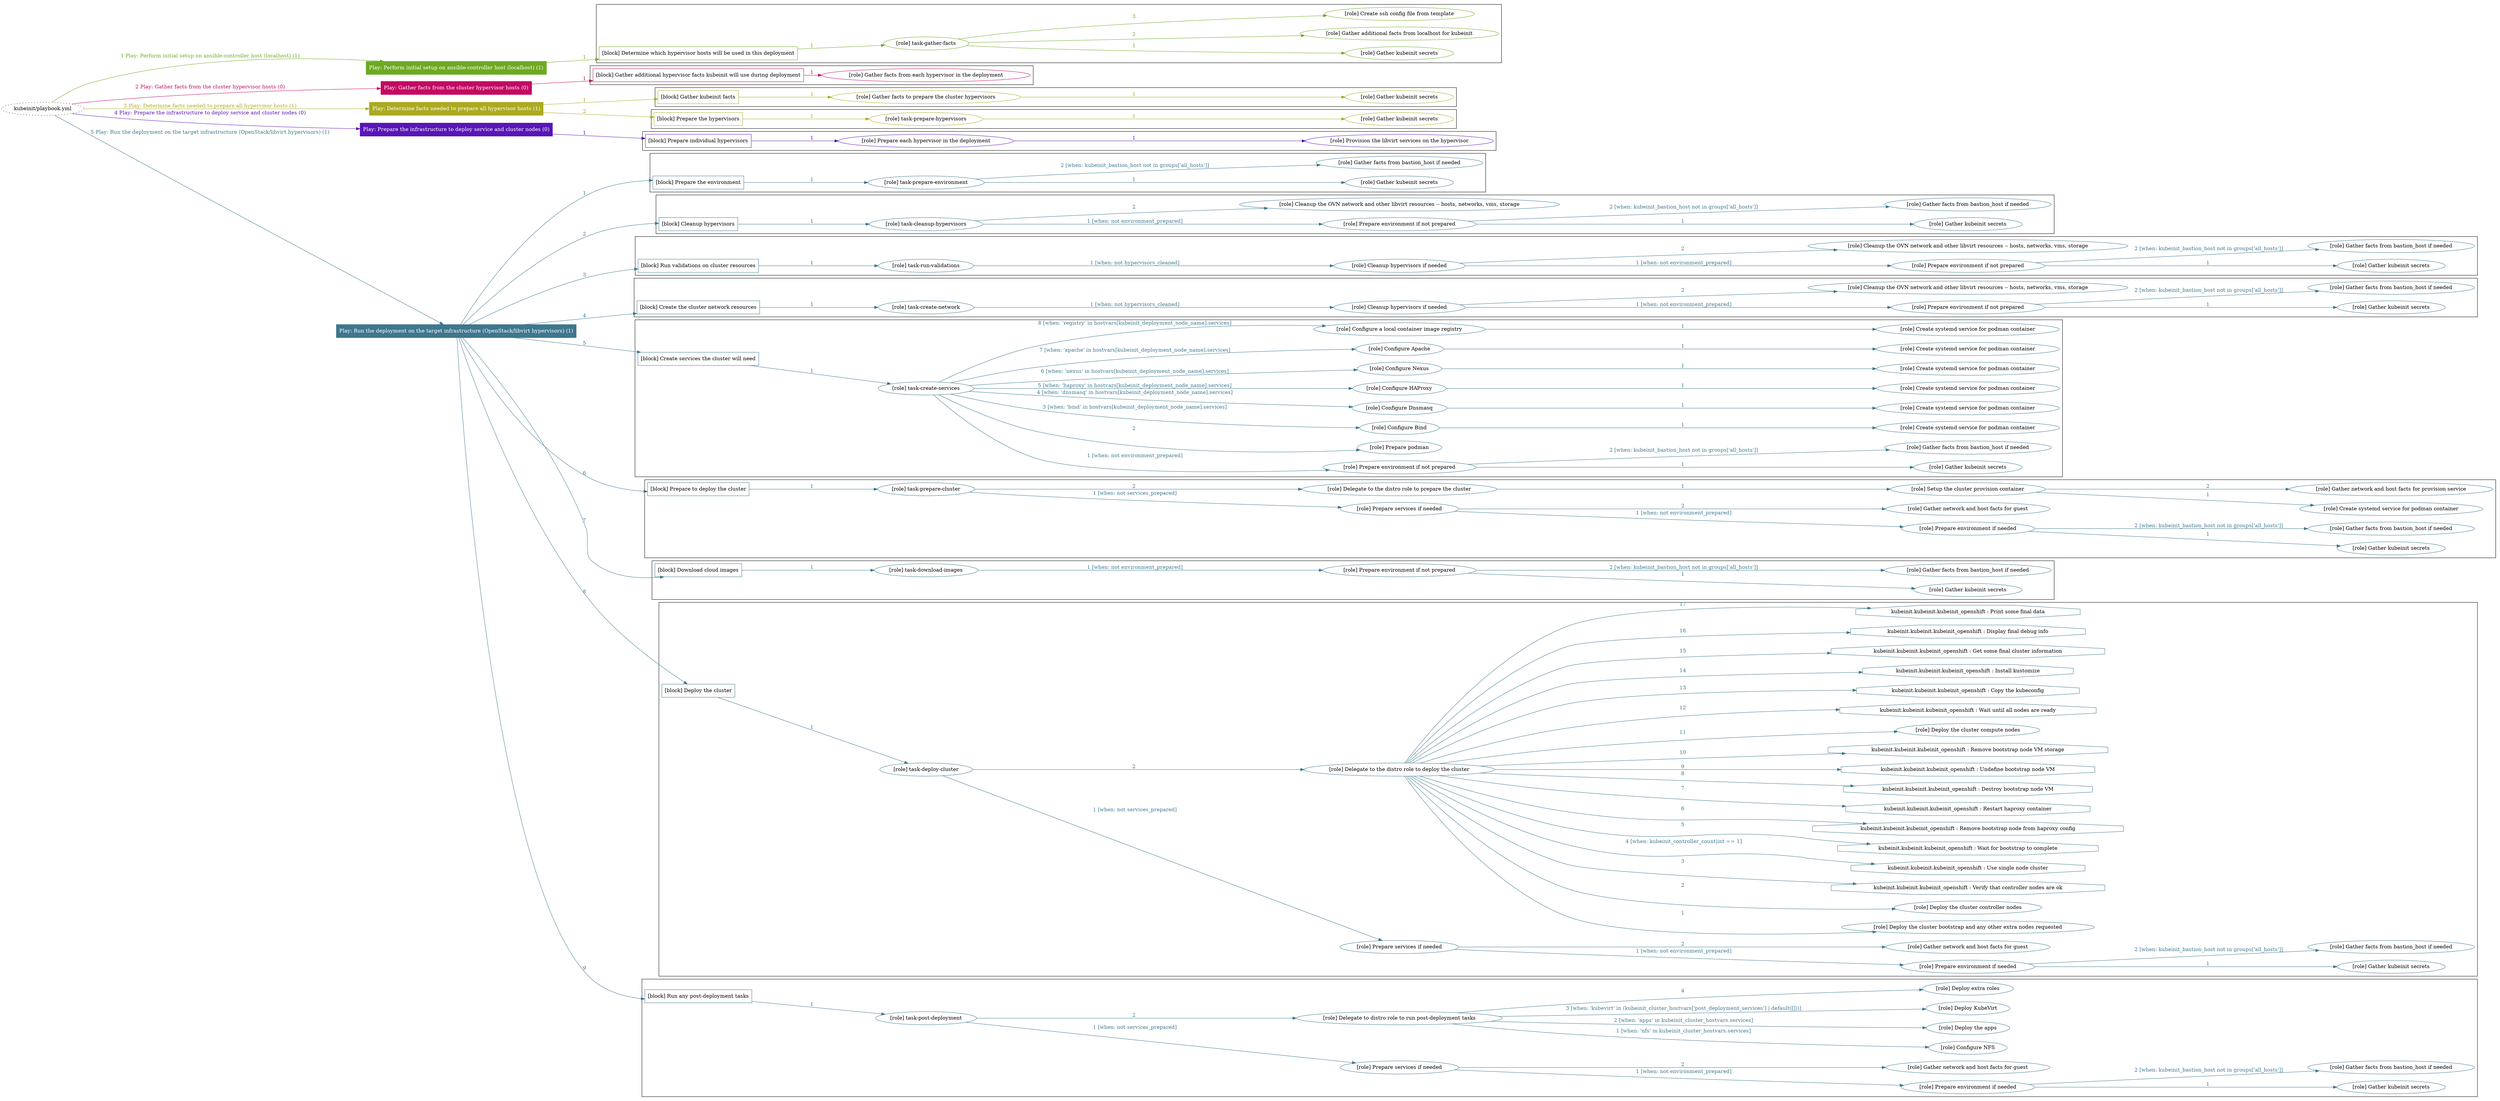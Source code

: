 digraph {
	graph [concentrate=true ordering=in rankdir=LR ratio=fill]
	edge [esep=5 sep=10]
	"kubeinit/playbook.yml" [URL="/home/runner/work/kubeinit/kubeinit/kubeinit/playbook.yml" id=playbook_3417285b style=dotted]
	"kubeinit/playbook.yml" -> play_18ac6e15 [label="1 Play: Perform initial setup on ansible-controller host (localhost) (1)" color="#6caa22" fontcolor="#6caa22" id=edge_play_18ac6e15 labeltooltip="1 Play: Perform initial setup on ansible-controller host (localhost) (1)" tooltip="1 Play: Perform initial setup on ansible-controller host (localhost) (1)"]
	subgraph "Play: Perform initial setup on ansible-controller host (localhost) (1)" {
		play_18ac6e15 [label="Play: Perform initial setup on ansible-controller host (localhost) (1)" URL="/home/runner/work/kubeinit/kubeinit/kubeinit/playbook.yml" color="#6caa22" fontcolor="#ffffff" id=play_18ac6e15 shape=box style=filled tooltip=localhost]
		play_18ac6e15 -> block_4fdaa748 [label=1 color="#6caa22" fontcolor="#6caa22" id=edge_block_4fdaa748 labeltooltip=1 tooltip=1]
		subgraph cluster_block_4fdaa748 {
			block_4fdaa748 [label="[block] Determine which hypervisor hosts will be used in this deployment" URL="/home/runner/work/kubeinit/kubeinit/kubeinit/playbook.yml" color="#6caa22" id=block_4fdaa748 labeltooltip="Determine which hypervisor hosts will be used in this deployment" shape=box tooltip="Determine which hypervisor hosts will be used in this deployment"]
			block_4fdaa748 -> role_37a12fe8 [label="1 " color="#6caa22" fontcolor="#6caa22" id=edge_role_37a12fe8 labeltooltip="1 " tooltip="1 "]
			subgraph "task-gather-facts" {
				role_37a12fe8 [label="[role] task-gather-facts" URL="/home/runner/work/kubeinit/kubeinit/kubeinit/playbook.yml" color="#6caa22" id=role_37a12fe8 tooltip="task-gather-facts"]
				role_37a12fe8 -> role_892da552 [label="1 " color="#6caa22" fontcolor="#6caa22" id=edge_role_892da552 labeltooltip="1 " tooltip="1 "]
				subgraph "Gather kubeinit secrets" {
					role_892da552 [label="[role] Gather kubeinit secrets" URL="/home/runner/.ansible/collections/ansible_collections/kubeinit/kubeinit/roles/kubeinit_prepare/tasks/build_hypervisors_group.yml" color="#6caa22" id=role_892da552 tooltip="Gather kubeinit secrets"]
				}
				role_37a12fe8 -> role_ee310cba [label="2 " color="#6caa22" fontcolor="#6caa22" id=edge_role_ee310cba labeltooltip="2 " tooltip="2 "]
				subgraph "Gather additional facts from localhost for kubeinit" {
					role_ee310cba [label="[role] Gather additional facts from localhost for kubeinit" URL="/home/runner/.ansible/collections/ansible_collections/kubeinit/kubeinit/roles/kubeinit_prepare/tasks/build_hypervisors_group.yml" color="#6caa22" id=role_ee310cba tooltip="Gather additional facts from localhost for kubeinit"]
				}
				role_37a12fe8 -> role_2b8af00e [label="3 " color="#6caa22" fontcolor="#6caa22" id=edge_role_2b8af00e labeltooltip="3 " tooltip="3 "]
				subgraph "Create ssh config file from template" {
					role_2b8af00e [label="[role] Create ssh config file from template" URL="/home/runner/.ansible/collections/ansible_collections/kubeinit/kubeinit/roles/kubeinit_prepare/tasks/build_hypervisors_group.yml" color="#6caa22" id=role_2b8af00e tooltip="Create ssh config file from template"]
				}
			}
		}
	}
	"kubeinit/playbook.yml" -> play_bc68cc91 [label="2 Play: Gather facts from the cluster hypervisor hosts (0)" color="#c30963" fontcolor="#c30963" id=edge_play_bc68cc91 labeltooltip="2 Play: Gather facts from the cluster hypervisor hosts (0)" tooltip="2 Play: Gather facts from the cluster hypervisor hosts (0)"]
	subgraph "Play: Gather facts from the cluster hypervisor hosts (0)" {
		play_bc68cc91 [label="Play: Gather facts from the cluster hypervisor hosts (0)" URL="/home/runner/work/kubeinit/kubeinit/kubeinit/playbook.yml" color="#c30963" fontcolor="#ffffff" id=play_bc68cc91 shape=box style=filled tooltip="Play: Gather facts from the cluster hypervisor hosts (0)"]
		play_bc68cc91 -> block_79b001d4 [label=1 color="#c30963" fontcolor="#c30963" id=edge_block_79b001d4 labeltooltip=1 tooltip=1]
		subgraph cluster_block_79b001d4 {
			block_79b001d4 [label="[block] Gather additional hypervisor facts kubeinit will use during deployment" URL="/home/runner/work/kubeinit/kubeinit/kubeinit/playbook.yml" color="#c30963" id=block_79b001d4 labeltooltip="Gather additional hypervisor facts kubeinit will use during deployment" shape=box tooltip="Gather additional hypervisor facts kubeinit will use during deployment"]
			block_79b001d4 -> role_ce9a3402 [label="1 " color="#c30963" fontcolor="#c30963" id=edge_role_ce9a3402 labeltooltip="1 " tooltip="1 "]
			subgraph "Gather facts from each hypervisor in the deployment" {
				role_ce9a3402 [label="[role] Gather facts from each hypervisor in the deployment" URL="/home/runner/work/kubeinit/kubeinit/kubeinit/playbook.yml" color="#c30963" id=role_ce9a3402 tooltip="Gather facts from each hypervisor in the deployment"]
			}
		}
	}
	"kubeinit/playbook.yml" -> play_b2214404 [label="3 Play: Determine facts needed to prepare all hypervisor hosts (1)" color="#abaa21" fontcolor="#abaa21" id=edge_play_b2214404 labeltooltip="3 Play: Determine facts needed to prepare all hypervisor hosts (1)" tooltip="3 Play: Determine facts needed to prepare all hypervisor hosts (1)"]
	subgraph "Play: Determine facts needed to prepare all hypervisor hosts (1)" {
		play_b2214404 [label="Play: Determine facts needed to prepare all hypervisor hosts (1)" URL="/home/runner/work/kubeinit/kubeinit/kubeinit/playbook.yml" color="#abaa21" fontcolor="#ffffff" id=play_b2214404 shape=box style=filled tooltip=localhost]
		play_b2214404 -> block_564b739f [label=1 color="#abaa21" fontcolor="#abaa21" id=edge_block_564b739f labeltooltip=1 tooltip=1]
		subgraph cluster_block_564b739f {
			block_564b739f [label="[block] Gather kubeinit facts" URL="/home/runner/work/kubeinit/kubeinit/kubeinit/playbook.yml" color="#abaa21" id=block_564b739f labeltooltip="Gather kubeinit facts" shape=box tooltip="Gather kubeinit facts"]
			block_564b739f -> role_c429d921 [label="1 " color="#abaa21" fontcolor="#abaa21" id=edge_role_c429d921 labeltooltip="1 " tooltip="1 "]
			subgraph "Gather facts to prepare the cluster hypervisors" {
				role_c429d921 [label="[role] Gather facts to prepare the cluster hypervisors" URL="/home/runner/work/kubeinit/kubeinit/kubeinit/playbook.yml" color="#abaa21" id=role_c429d921 tooltip="Gather facts to prepare the cluster hypervisors"]
				role_c429d921 -> role_1acd693c [label="1 " color="#abaa21" fontcolor="#abaa21" id=edge_role_1acd693c labeltooltip="1 " tooltip="1 "]
				subgraph "Gather kubeinit secrets" {
					role_1acd693c [label="[role] Gather kubeinit secrets" URL="/home/runner/.ansible/collections/ansible_collections/kubeinit/kubeinit/roles/kubeinit_prepare/tasks/gather_kubeinit_facts.yml" color="#abaa21" id=role_1acd693c tooltip="Gather kubeinit secrets"]
				}
			}
		}
		play_b2214404 -> block_e708896c [label=2 color="#abaa21" fontcolor="#abaa21" id=edge_block_e708896c labeltooltip=2 tooltip=2]
		subgraph cluster_block_e708896c {
			block_e708896c [label="[block] Prepare the hypervisors" URL="/home/runner/work/kubeinit/kubeinit/kubeinit/playbook.yml" color="#abaa21" id=block_e708896c labeltooltip="Prepare the hypervisors" shape=box tooltip="Prepare the hypervisors"]
			block_e708896c -> role_bfe900e2 [label="1 " color="#abaa21" fontcolor="#abaa21" id=edge_role_bfe900e2 labeltooltip="1 " tooltip="1 "]
			subgraph "task-prepare-hypervisors" {
				role_bfe900e2 [label="[role] task-prepare-hypervisors" URL="/home/runner/work/kubeinit/kubeinit/kubeinit/playbook.yml" color="#abaa21" id=role_bfe900e2 tooltip="task-prepare-hypervisors"]
				role_bfe900e2 -> role_1c0410de [label="1 " color="#abaa21" fontcolor="#abaa21" id=edge_role_1c0410de labeltooltip="1 " tooltip="1 "]
				subgraph "Gather kubeinit secrets" {
					role_1c0410de [label="[role] Gather kubeinit secrets" URL="/home/runner/.ansible/collections/ansible_collections/kubeinit/kubeinit/roles/kubeinit_prepare/tasks/gather_kubeinit_facts.yml" color="#abaa21" id=role_1c0410de tooltip="Gather kubeinit secrets"]
				}
			}
		}
	}
	"kubeinit/playbook.yml" -> play_f6bd7eea [label="4 Play: Prepare the infrastructure to deploy service and cluster nodes (0)" color="#5915b7" fontcolor="#5915b7" id=edge_play_f6bd7eea labeltooltip="4 Play: Prepare the infrastructure to deploy service and cluster nodes (0)" tooltip="4 Play: Prepare the infrastructure to deploy service and cluster nodes (0)"]
	subgraph "Play: Prepare the infrastructure to deploy service and cluster nodes (0)" {
		play_f6bd7eea [label="Play: Prepare the infrastructure to deploy service and cluster nodes (0)" URL="/home/runner/work/kubeinit/kubeinit/kubeinit/playbook.yml" color="#5915b7" fontcolor="#ffffff" id=play_f6bd7eea shape=box style=filled tooltip="Play: Prepare the infrastructure to deploy service and cluster nodes (0)"]
		play_f6bd7eea -> block_d588b9ca [label=1 color="#5915b7" fontcolor="#5915b7" id=edge_block_d588b9ca labeltooltip=1 tooltip=1]
		subgraph cluster_block_d588b9ca {
			block_d588b9ca [label="[block] Prepare individual hypervisors" URL="/home/runner/work/kubeinit/kubeinit/kubeinit/playbook.yml" color="#5915b7" id=block_d588b9ca labeltooltip="Prepare individual hypervisors" shape=box tooltip="Prepare individual hypervisors"]
			block_d588b9ca -> role_98725b35 [label="1 " color="#5915b7" fontcolor="#5915b7" id=edge_role_98725b35 labeltooltip="1 " tooltip="1 "]
			subgraph "Prepare each hypervisor in the deployment" {
				role_98725b35 [label="[role] Prepare each hypervisor in the deployment" URL="/home/runner/work/kubeinit/kubeinit/kubeinit/playbook.yml" color="#5915b7" id=role_98725b35 tooltip="Prepare each hypervisor in the deployment"]
				role_98725b35 -> role_20e1402f [label="1 " color="#5915b7" fontcolor="#5915b7" id=edge_role_20e1402f labeltooltip="1 " tooltip="1 "]
				subgraph "Provision the libvirt services on the hypervisor" {
					role_20e1402f [label="[role] Provision the libvirt services on the hypervisor" URL="/home/runner/.ansible/collections/ansible_collections/kubeinit/kubeinit/roles/kubeinit_prepare/tasks/prepare_hypervisor.yml" color="#5915b7" id=role_20e1402f tooltip="Provision the libvirt services on the hypervisor"]
				}
			}
		}
	}
	"kubeinit/playbook.yml" -> play_f1613063 [label="5 Play: Run the deployment on the target infrastructure (OpenStack/libvirt hypervisors) (1)" color="#3e778e" fontcolor="#3e778e" id=edge_play_f1613063 labeltooltip="5 Play: Run the deployment on the target infrastructure (OpenStack/libvirt hypervisors) (1)" tooltip="5 Play: Run the deployment on the target infrastructure (OpenStack/libvirt hypervisors) (1)"]
	subgraph "Play: Run the deployment on the target infrastructure (OpenStack/libvirt hypervisors) (1)" {
		play_f1613063 [label="Play: Run the deployment on the target infrastructure (OpenStack/libvirt hypervisors) (1)" URL="/home/runner/work/kubeinit/kubeinit/kubeinit/playbook.yml" color="#3e778e" fontcolor="#ffffff" id=play_f1613063 shape=box style=filled tooltip=localhost]
		play_f1613063 -> block_a8449a78 [label=1 color="#3e778e" fontcolor="#3e778e" id=edge_block_a8449a78 labeltooltip=1 tooltip=1]
		subgraph cluster_block_a8449a78 {
			block_a8449a78 [label="[block] Prepare the environment" URL="/home/runner/work/kubeinit/kubeinit/kubeinit/playbook.yml" color="#3e778e" id=block_a8449a78 labeltooltip="Prepare the environment" shape=box tooltip="Prepare the environment"]
			block_a8449a78 -> role_7c146fac [label="1 " color="#3e778e" fontcolor="#3e778e" id=edge_role_7c146fac labeltooltip="1 " tooltip="1 "]
			subgraph "task-prepare-environment" {
				role_7c146fac [label="[role] task-prepare-environment" URL="/home/runner/work/kubeinit/kubeinit/kubeinit/playbook.yml" color="#3e778e" id=role_7c146fac tooltip="task-prepare-environment"]
				role_7c146fac -> role_c4b0ff90 [label="1 " color="#3e778e" fontcolor="#3e778e" id=edge_role_c4b0ff90 labeltooltip="1 " tooltip="1 "]
				subgraph "Gather kubeinit secrets" {
					role_c4b0ff90 [label="[role] Gather kubeinit secrets" URL="/home/runner/.ansible/collections/ansible_collections/kubeinit/kubeinit/roles/kubeinit_prepare/tasks/gather_kubeinit_facts.yml" color="#3e778e" id=role_c4b0ff90 tooltip="Gather kubeinit secrets"]
				}
				role_7c146fac -> role_4e937f74 [label="2 [when: kubeinit_bastion_host not in groups['all_hosts']]" color="#3e778e" fontcolor="#3e778e" id=edge_role_4e937f74 labeltooltip="2 [when: kubeinit_bastion_host not in groups['all_hosts']]" tooltip="2 [when: kubeinit_bastion_host not in groups['all_hosts']]"]
				subgraph "Gather facts from bastion_host if needed" {
					role_4e937f74 [label="[role] Gather facts from bastion_host if needed" URL="/home/runner/.ansible/collections/ansible_collections/kubeinit/kubeinit/roles/kubeinit_prepare/tasks/main.yml" color="#3e778e" id=role_4e937f74 tooltip="Gather facts from bastion_host if needed"]
				}
			}
		}
		play_f1613063 -> block_19b20114 [label=2 color="#3e778e" fontcolor="#3e778e" id=edge_block_19b20114 labeltooltip=2 tooltip=2]
		subgraph cluster_block_19b20114 {
			block_19b20114 [label="[block] Cleanup hypervisors" URL="/home/runner/work/kubeinit/kubeinit/kubeinit/playbook.yml" color="#3e778e" id=block_19b20114 labeltooltip="Cleanup hypervisors" shape=box tooltip="Cleanup hypervisors"]
			block_19b20114 -> role_ce0620b7 [label="1 " color="#3e778e" fontcolor="#3e778e" id=edge_role_ce0620b7 labeltooltip="1 " tooltip="1 "]
			subgraph "task-cleanup-hypervisors" {
				role_ce0620b7 [label="[role] task-cleanup-hypervisors" URL="/home/runner/work/kubeinit/kubeinit/kubeinit/playbook.yml" color="#3e778e" id=role_ce0620b7 tooltip="task-cleanup-hypervisors"]
				role_ce0620b7 -> role_a5416125 [label="1 [when: not environment_prepared]" color="#3e778e" fontcolor="#3e778e" id=edge_role_a5416125 labeltooltip="1 [when: not environment_prepared]" tooltip="1 [when: not environment_prepared]"]
				subgraph "Prepare environment if not prepared" {
					role_a5416125 [label="[role] Prepare environment if not prepared" URL="/home/runner/.ansible/collections/ansible_collections/kubeinit/kubeinit/roles/kubeinit_libvirt/tasks/cleanup_hypervisors.yml" color="#3e778e" id=role_a5416125 tooltip="Prepare environment if not prepared"]
					role_a5416125 -> role_c7b41cf7 [label="1 " color="#3e778e" fontcolor="#3e778e" id=edge_role_c7b41cf7 labeltooltip="1 " tooltip="1 "]
					subgraph "Gather kubeinit secrets" {
						role_c7b41cf7 [label="[role] Gather kubeinit secrets" URL="/home/runner/.ansible/collections/ansible_collections/kubeinit/kubeinit/roles/kubeinit_prepare/tasks/gather_kubeinit_facts.yml" color="#3e778e" id=role_c7b41cf7 tooltip="Gather kubeinit secrets"]
					}
					role_a5416125 -> role_72e14e91 [label="2 [when: kubeinit_bastion_host not in groups['all_hosts']]" color="#3e778e" fontcolor="#3e778e" id=edge_role_72e14e91 labeltooltip="2 [when: kubeinit_bastion_host not in groups['all_hosts']]" tooltip="2 [when: kubeinit_bastion_host not in groups['all_hosts']]"]
					subgraph "Gather facts from bastion_host if needed" {
						role_72e14e91 [label="[role] Gather facts from bastion_host if needed" URL="/home/runner/.ansible/collections/ansible_collections/kubeinit/kubeinit/roles/kubeinit_prepare/tasks/main.yml" color="#3e778e" id=role_72e14e91 tooltip="Gather facts from bastion_host if needed"]
					}
				}
				role_ce0620b7 -> role_8ad72458 [label="2 " color="#3e778e" fontcolor="#3e778e" id=edge_role_8ad72458 labeltooltip="2 " tooltip="2 "]
				subgraph "Cleanup the OVN network and other libvirt resources -- hosts, networks, vms, storage" {
					role_8ad72458 [label="[role] Cleanup the OVN network and other libvirt resources -- hosts, networks, vms, storage" URL="/home/runner/.ansible/collections/ansible_collections/kubeinit/kubeinit/roles/kubeinit_libvirt/tasks/cleanup_hypervisors.yml" color="#3e778e" id=role_8ad72458 tooltip="Cleanup the OVN network and other libvirt resources -- hosts, networks, vms, storage"]
				}
			}
		}
		play_f1613063 -> block_5a462850 [label=3 color="#3e778e" fontcolor="#3e778e" id=edge_block_5a462850 labeltooltip=3 tooltip=3]
		subgraph cluster_block_5a462850 {
			block_5a462850 [label="[block] Run validations on cluster resources" URL="/home/runner/work/kubeinit/kubeinit/kubeinit/playbook.yml" color="#3e778e" id=block_5a462850 labeltooltip="Run validations on cluster resources" shape=box tooltip="Run validations on cluster resources"]
			block_5a462850 -> role_54856b87 [label="1 " color="#3e778e" fontcolor="#3e778e" id=edge_role_54856b87 labeltooltip="1 " tooltip="1 "]
			subgraph "task-run-validations" {
				role_54856b87 [label="[role] task-run-validations" URL="/home/runner/work/kubeinit/kubeinit/kubeinit/playbook.yml" color="#3e778e" id=role_54856b87 tooltip="task-run-validations"]
				role_54856b87 -> role_6f820dd5 [label="1 [when: not hypervisors_cleaned]" color="#3e778e" fontcolor="#3e778e" id=edge_role_6f820dd5 labeltooltip="1 [when: not hypervisors_cleaned]" tooltip="1 [when: not hypervisors_cleaned]"]
				subgraph "Cleanup hypervisors if needed" {
					role_6f820dd5 [label="[role] Cleanup hypervisors if needed" URL="/home/runner/.ansible/collections/ansible_collections/kubeinit/kubeinit/roles/kubeinit_validations/tasks/main.yml" color="#3e778e" id=role_6f820dd5 tooltip="Cleanup hypervisors if needed"]
					role_6f820dd5 -> role_c2470076 [label="1 [when: not environment_prepared]" color="#3e778e" fontcolor="#3e778e" id=edge_role_c2470076 labeltooltip="1 [when: not environment_prepared]" tooltip="1 [when: not environment_prepared]"]
					subgraph "Prepare environment if not prepared" {
						role_c2470076 [label="[role] Prepare environment if not prepared" URL="/home/runner/.ansible/collections/ansible_collections/kubeinit/kubeinit/roles/kubeinit_libvirt/tasks/cleanup_hypervisors.yml" color="#3e778e" id=role_c2470076 tooltip="Prepare environment if not prepared"]
						role_c2470076 -> role_fd6c74d2 [label="1 " color="#3e778e" fontcolor="#3e778e" id=edge_role_fd6c74d2 labeltooltip="1 " tooltip="1 "]
						subgraph "Gather kubeinit secrets" {
							role_fd6c74d2 [label="[role] Gather kubeinit secrets" URL="/home/runner/.ansible/collections/ansible_collections/kubeinit/kubeinit/roles/kubeinit_prepare/tasks/gather_kubeinit_facts.yml" color="#3e778e" id=role_fd6c74d2 tooltip="Gather kubeinit secrets"]
						}
						role_c2470076 -> role_1a7fbe04 [label="2 [when: kubeinit_bastion_host not in groups['all_hosts']]" color="#3e778e" fontcolor="#3e778e" id=edge_role_1a7fbe04 labeltooltip="2 [when: kubeinit_bastion_host not in groups['all_hosts']]" tooltip="2 [when: kubeinit_bastion_host not in groups['all_hosts']]"]
						subgraph "Gather facts from bastion_host if needed" {
							role_1a7fbe04 [label="[role] Gather facts from bastion_host if needed" URL="/home/runner/.ansible/collections/ansible_collections/kubeinit/kubeinit/roles/kubeinit_prepare/tasks/main.yml" color="#3e778e" id=role_1a7fbe04 tooltip="Gather facts from bastion_host if needed"]
						}
					}
					role_6f820dd5 -> role_c7085b59 [label="2 " color="#3e778e" fontcolor="#3e778e" id=edge_role_c7085b59 labeltooltip="2 " tooltip="2 "]
					subgraph "Cleanup the OVN network and other libvirt resources -- hosts, networks, vms, storage" {
						role_c7085b59 [label="[role] Cleanup the OVN network and other libvirt resources -- hosts, networks, vms, storage" URL="/home/runner/.ansible/collections/ansible_collections/kubeinit/kubeinit/roles/kubeinit_libvirt/tasks/cleanup_hypervisors.yml" color="#3e778e" id=role_c7085b59 tooltip="Cleanup the OVN network and other libvirt resources -- hosts, networks, vms, storage"]
					}
				}
			}
		}
		play_f1613063 -> block_d0b76577 [label=4 color="#3e778e" fontcolor="#3e778e" id=edge_block_d0b76577 labeltooltip=4 tooltip=4]
		subgraph cluster_block_d0b76577 {
			block_d0b76577 [label="[block] Create the cluster network resources" URL="/home/runner/work/kubeinit/kubeinit/kubeinit/playbook.yml" color="#3e778e" id=block_d0b76577 labeltooltip="Create the cluster network resources" shape=box tooltip="Create the cluster network resources"]
			block_d0b76577 -> role_7e27215f [label="1 " color="#3e778e" fontcolor="#3e778e" id=edge_role_7e27215f labeltooltip="1 " tooltip="1 "]
			subgraph "task-create-network" {
				role_7e27215f [label="[role] task-create-network" URL="/home/runner/work/kubeinit/kubeinit/kubeinit/playbook.yml" color="#3e778e" id=role_7e27215f tooltip="task-create-network"]
				role_7e27215f -> role_7ce1b9cf [label="1 [when: not hypervisors_cleaned]" color="#3e778e" fontcolor="#3e778e" id=edge_role_7ce1b9cf labeltooltip="1 [when: not hypervisors_cleaned]" tooltip="1 [when: not hypervisors_cleaned]"]
				subgraph "Cleanup hypervisors if needed" {
					role_7ce1b9cf [label="[role] Cleanup hypervisors if needed" URL="/home/runner/.ansible/collections/ansible_collections/kubeinit/kubeinit/roles/kubeinit_libvirt/tasks/create_network.yml" color="#3e778e" id=role_7ce1b9cf tooltip="Cleanup hypervisors if needed"]
					role_7ce1b9cf -> role_b35b17ad [label="1 [when: not environment_prepared]" color="#3e778e" fontcolor="#3e778e" id=edge_role_b35b17ad labeltooltip="1 [when: not environment_prepared]" tooltip="1 [when: not environment_prepared]"]
					subgraph "Prepare environment if not prepared" {
						role_b35b17ad [label="[role] Prepare environment if not prepared" URL="/home/runner/.ansible/collections/ansible_collections/kubeinit/kubeinit/roles/kubeinit_libvirt/tasks/cleanup_hypervisors.yml" color="#3e778e" id=role_b35b17ad tooltip="Prepare environment if not prepared"]
						role_b35b17ad -> role_e7ce7207 [label="1 " color="#3e778e" fontcolor="#3e778e" id=edge_role_e7ce7207 labeltooltip="1 " tooltip="1 "]
						subgraph "Gather kubeinit secrets" {
							role_e7ce7207 [label="[role] Gather kubeinit secrets" URL="/home/runner/.ansible/collections/ansible_collections/kubeinit/kubeinit/roles/kubeinit_prepare/tasks/gather_kubeinit_facts.yml" color="#3e778e" id=role_e7ce7207 tooltip="Gather kubeinit secrets"]
						}
						role_b35b17ad -> role_620c4eed [label="2 [when: kubeinit_bastion_host not in groups['all_hosts']]" color="#3e778e" fontcolor="#3e778e" id=edge_role_620c4eed labeltooltip="2 [when: kubeinit_bastion_host not in groups['all_hosts']]" tooltip="2 [when: kubeinit_bastion_host not in groups['all_hosts']]"]
						subgraph "Gather facts from bastion_host if needed" {
							role_620c4eed [label="[role] Gather facts from bastion_host if needed" URL="/home/runner/.ansible/collections/ansible_collections/kubeinit/kubeinit/roles/kubeinit_prepare/tasks/main.yml" color="#3e778e" id=role_620c4eed tooltip="Gather facts from bastion_host if needed"]
						}
					}
					role_7ce1b9cf -> role_fd178feb [label="2 " color="#3e778e" fontcolor="#3e778e" id=edge_role_fd178feb labeltooltip="2 " tooltip="2 "]
					subgraph "Cleanup the OVN network and other libvirt resources -- hosts, networks, vms, storage" {
						role_fd178feb [label="[role] Cleanup the OVN network and other libvirt resources -- hosts, networks, vms, storage" URL="/home/runner/.ansible/collections/ansible_collections/kubeinit/kubeinit/roles/kubeinit_libvirt/tasks/cleanup_hypervisors.yml" color="#3e778e" id=role_fd178feb tooltip="Cleanup the OVN network and other libvirt resources -- hosts, networks, vms, storage"]
					}
				}
			}
		}
		play_f1613063 -> block_d0d87fdd [label=5 color="#3e778e" fontcolor="#3e778e" id=edge_block_d0d87fdd labeltooltip=5 tooltip=5]
		subgraph cluster_block_d0d87fdd {
			block_d0d87fdd [label="[block] Create services the cluster will need" URL="/home/runner/work/kubeinit/kubeinit/kubeinit/playbook.yml" color="#3e778e" id=block_d0d87fdd labeltooltip="Create services the cluster will need" shape=box tooltip="Create services the cluster will need"]
			block_d0d87fdd -> role_65e78552 [label="1 " color="#3e778e" fontcolor="#3e778e" id=edge_role_65e78552 labeltooltip="1 " tooltip="1 "]
			subgraph "task-create-services" {
				role_65e78552 [label="[role] task-create-services" URL="/home/runner/work/kubeinit/kubeinit/kubeinit/playbook.yml" color="#3e778e" id=role_65e78552 tooltip="task-create-services"]
				role_65e78552 -> role_6adbe40c [label="1 [when: not environment_prepared]" color="#3e778e" fontcolor="#3e778e" id=edge_role_6adbe40c labeltooltip="1 [when: not environment_prepared]" tooltip="1 [when: not environment_prepared]"]
				subgraph "Prepare environment if not prepared" {
					role_6adbe40c [label="[role] Prepare environment if not prepared" URL="/home/runner/.ansible/collections/ansible_collections/kubeinit/kubeinit/roles/kubeinit_services/tasks/main.yml" color="#3e778e" id=role_6adbe40c tooltip="Prepare environment if not prepared"]
					role_6adbe40c -> role_0e7308df [label="1 " color="#3e778e" fontcolor="#3e778e" id=edge_role_0e7308df labeltooltip="1 " tooltip="1 "]
					subgraph "Gather kubeinit secrets" {
						role_0e7308df [label="[role] Gather kubeinit secrets" URL="/home/runner/.ansible/collections/ansible_collections/kubeinit/kubeinit/roles/kubeinit_prepare/tasks/gather_kubeinit_facts.yml" color="#3e778e" id=role_0e7308df tooltip="Gather kubeinit secrets"]
					}
					role_6adbe40c -> role_cd921471 [label="2 [when: kubeinit_bastion_host not in groups['all_hosts']]" color="#3e778e" fontcolor="#3e778e" id=edge_role_cd921471 labeltooltip="2 [when: kubeinit_bastion_host not in groups['all_hosts']]" tooltip="2 [when: kubeinit_bastion_host not in groups['all_hosts']]"]
					subgraph "Gather facts from bastion_host if needed" {
						role_cd921471 [label="[role] Gather facts from bastion_host if needed" URL="/home/runner/.ansible/collections/ansible_collections/kubeinit/kubeinit/roles/kubeinit_prepare/tasks/main.yml" color="#3e778e" id=role_cd921471 tooltip="Gather facts from bastion_host if needed"]
					}
				}
				role_65e78552 -> role_1d818569 [label="2 " color="#3e778e" fontcolor="#3e778e" id=edge_role_1d818569 labeltooltip="2 " tooltip="2 "]
				subgraph "Prepare podman" {
					role_1d818569 [label="[role] Prepare podman" URL="/home/runner/.ansible/collections/ansible_collections/kubeinit/kubeinit/roles/kubeinit_services/tasks/00_create_service_pod.yml" color="#3e778e" id=role_1d818569 tooltip="Prepare podman"]
				}
				role_65e78552 -> role_c376e9f2 [label="3 [when: 'bind' in hostvars[kubeinit_deployment_node_name].services]" color="#3e778e" fontcolor="#3e778e" id=edge_role_c376e9f2 labeltooltip="3 [when: 'bind' in hostvars[kubeinit_deployment_node_name].services]" tooltip="3 [when: 'bind' in hostvars[kubeinit_deployment_node_name].services]"]
				subgraph "Configure Bind" {
					role_c376e9f2 [label="[role] Configure Bind" URL="/home/runner/.ansible/collections/ansible_collections/kubeinit/kubeinit/roles/kubeinit_services/tasks/start_services_containers.yml" color="#3e778e" id=role_c376e9f2 tooltip="Configure Bind"]
					role_c376e9f2 -> role_c4136a9a [label="1 " color="#3e778e" fontcolor="#3e778e" id=edge_role_c4136a9a labeltooltip="1 " tooltip="1 "]
					subgraph "Create systemd service for podman container" {
						role_c4136a9a [label="[role] Create systemd service for podman container" URL="/home/runner/.ansible/collections/ansible_collections/kubeinit/kubeinit/roles/kubeinit_bind/tasks/main.yml" color="#3e778e" id=role_c4136a9a tooltip="Create systemd service for podman container"]
					}
				}
				role_65e78552 -> role_c5dfa29b [label="4 [when: 'dnsmasq' in hostvars[kubeinit_deployment_node_name].services]" color="#3e778e" fontcolor="#3e778e" id=edge_role_c5dfa29b labeltooltip="4 [when: 'dnsmasq' in hostvars[kubeinit_deployment_node_name].services]" tooltip="4 [when: 'dnsmasq' in hostvars[kubeinit_deployment_node_name].services]"]
				subgraph "Configure Dnsmasq" {
					role_c5dfa29b [label="[role] Configure Dnsmasq" URL="/home/runner/.ansible/collections/ansible_collections/kubeinit/kubeinit/roles/kubeinit_services/tasks/start_services_containers.yml" color="#3e778e" id=role_c5dfa29b tooltip="Configure Dnsmasq"]
					role_c5dfa29b -> role_66e53511 [label="1 " color="#3e778e" fontcolor="#3e778e" id=edge_role_66e53511 labeltooltip="1 " tooltip="1 "]
					subgraph "Create systemd service for podman container" {
						role_66e53511 [label="[role] Create systemd service for podman container" URL="/home/runner/.ansible/collections/ansible_collections/kubeinit/kubeinit/roles/kubeinit_dnsmasq/tasks/main.yml" color="#3e778e" id=role_66e53511 tooltip="Create systemd service for podman container"]
					}
				}
				role_65e78552 -> role_dbbcd866 [label="5 [when: 'haproxy' in hostvars[kubeinit_deployment_node_name].services]" color="#3e778e" fontcolor="#3e778e" id=edge_role_dbbcd866 labeltooltip="5 [when: 'haproxy' in hostvars[kubeinit_deployment_node_name].services]" tooltip="5 [when: 'haproxy' in hostvars[kubeinit_deployment_node_name].services]"]
				subgraph "Configure HAProxy" {
					role_dbbcd866 [label="[role] Configure HAProxy" URL="/home/runner/.ansible/collections/ansible_collections/kubeinit/kubeinit/roles/kubeinit_services/tasks/start_services_containers.yml" color="#3e778e" id=role_dbbcd866 tooltip="Configure HAProxy"]
					role_dbbcd866 -> role_7be8099a [label="1 " color="#3e778e" fontcolor="#3e778e" id=edge_role_7be8099a labeltooltip="1 " tooltip="1 "]
					subgraph "Create systemd service for podman container" {
						role_7be8099a [label="[role] Create systemd service for podman container" URL="/home/runner/.ansible/collections/ansible_collections/kubeinit/kubeinit/roles/kubeinit_haproxy/tasks/main.yml" color="#3e778e" id=role_7be8099a tooltip="Create systemd service for podman container"]
					}
				}
				role_65e78552 -> role_112df671 [label="6 [when: 'nexus' in hostvars[kubeinit_deployment_node_name].services]" color="#3e778e" fontcolor="#3e778e" id=edge_role_112df671 labeltooltip="6 [when: 'nexus' in hostvars[kubeinit_deployment_node_name].services]" tooltip="6 [when: 'nexus' in hostvars[kubeinit_deployment_node_name].services]"]
				subgraph "Configure Nexus" {
					role_112df671 [label="[role] Configure Nexus" URL="/home/runner/.ansible/collections/ansible_collections/kubeinit/kubeinit/roles/kubeinit_services/tasks/start_services_containers.yml" color="#3e778e" id=role_112df671 tooltip="Configure Nexus"]
					role_112df671 -> role_f2935ef0 [label="1 " color="#3e778e" fontcolor="#3e778e" id=edge_role_f2935ef0 labeltooltip="1 " tooltip="1 "]
					subgraph "Create systemd service for podman container" {
						role_f2935ef0 [label="[role] Create systemd service for podman container" URL="/home/runner/.ansible/collections/ansible_collections/kubeinit/kubeinit/roles/kubeinit_nexus/tasks/main.yml" color="#3e778e" id=role_f2935ef0 tooltip="Create systemd service for podman container"]
					}
				}
				role_65e78552 -> role_40152cc2 [label="7 [when: 'apache' in hostvars[kubeinit_deployment_node_name].services]" color="#3e778e" fontcolor="#3e778e" id=edge_role_40152cc2 labeltooltip="7 [when: 'apache' in hostvars[kubeinit_deployment_node_name].services]" tooltip="7 [when: 'apache' in hostvars[kubeinit_deployment_node_name].services]"]
				subgraph "Configure Apache" {
					role_40152cc2 [label="[role] Configure Apache" URL="/home/runner/.ansible/collections/ansible_collections/kubeinit/kubeinit/roles/kubeinit_services/tasks/start_services_containers.yml" color="#3e778e" id=role_40152cc2 tooltip="Configure Apache"]
					role_40152cc2 -> role_aee60539 [label="1 " color="#3e778e" fontcolor="#3e778e" id=edge_role_aee60539 labeltooltip="1 " tooltip="1 "]
					subgraph "Create systemd service for podman container" {
						role_aee60539 [label="[role] Create systemd service for podman container" URL="/home/runner/.ansible/collections/ansible_collections/kubeinit/kubeinit/roles/kubeinit_apache/tasks/main.yml" color="#3e778e" id=role_aee60539 tooltip="Create systemd service for podman container"]
					}
				}
				role_65e78552 -> role_2fa9580b [label="8 [when: 'registry' in hostvars[kubeinit_deployment_node_name].services]" color="#3e778e" fontcolor="#3e778e" id=edge_role_2fa9580b labeltooltip="8 [when: 'registry' in hostvars[kubeinit_deployment_node_name].services]" tooltip="8 [when: 'registry' in hostvars[kubeinit_deployment_node_name].services]"]
				subgraph "Configure a local container image registry" {
					role_2fa9580b [label="[role] Configure a local container image registry" URL="/home/runner/.ansible/collections/ansible_collections/kubeinit/kubeinit/roles/kubeinit_services/tasks/start_services_containers.yml" color="#3e778e" id=role_2fa9580b tooltip="Configure a local container image registry"]
					role_2fa9580b -> role_a24b93a0 [label="1 " color="#3e778e" fontcolor="#3e778e" id=edge_role_a24b93a0 labeltooltip="1 " tooltip="1 "]
					subgraph "Create systemd service for podman container" {
						role_a24b93a0 [label="[role] Create systemd service for podman container" URL="/home/runner/.ansible/collections/ansible_collections/kubeinit/kubeinit/roles/kubeinit_registry/tasks/main.yml" color="#3e778e" id=role_a24b93a0 tooltip="Create systemd service for podman container"]
					}
				}
			}
		}
		play_f1613063 -> block_bc1853a1 [label=6 color="#3e778e" fontcolor="#3e778e" id=edge_block_bc1853a1 labeltooltip=6 tooltip=6]
		subgraph cluster_block_bc1853a1 {
			block_bc1853a1 [label="[block] Prepare to deploy the cluster" URL="/home/runner/work/kubeinit/kubeinit/kubeinit/playbook.yml" color="#3e778e" id=block_bc1853a1 labeltooltip="Prepare to deploy the cluster" shape=box tooltip="Prepare to deploy the cluster"]
			block_bc1853a1 -> role_31e2bc61 [label="1 " color="#3e778e" fontcolor="#3e778e" id=edge_role_31e2bc61 labeltooltip="1 " tooltip="1 "]
			subgraph "task-prepare-cluster" {
				role_31e2bc61 [label="[role] task-prepare-cluster" URL="/home/runner/work/kubeinit/kubeinit/kubeinit/playbook.yml" color="#3e778e" id=role_31e2bc61 tooltip="task-prepare-cluster"]
				role_31e2bc61 -> role_05461718 [label="1 [when: not services_prepared]" color="#3e778e" fontcolor="#3e778e" id=edge_role_05461718 labeltooltip="1 [when: not services_prepared]" tooltip="1 [when: not services_prepared]"]
				subgraph "Prepare services if needed" {
					role_05461718 [label="[role] Prepare services if needed" URL="/home/runner/.ansible/collections/ansible_collections/kubeinit/kubeinit/roles/kubeinit_prepare/tasks/prepare_cluster.yml" color="#3e778e" id=role_05461718 tooltip="Prepare services if needed"]
					role_05461718 -> role_7e02bc5c [label="1 [when: not environment_prepared]" color="#3e778e" fontcolor="#3e778e" id=edge_role_7e02bc5c labeltooltip="1 [when: not environment_prepared]" tooltip="1 [when: not environment_prepared]"]
					subgraph "Prepare environment if needed" {
						role_7e02bc5c [label="[role] Prepare environment if needed" URL="/home/runner/.ansible/collections/ansible_collections/kubeinit/kubeinit/roles/kubeinit_services/tasks/prepare_services.yml" color="#3e778e" id=role_7e02bc5c tooltip="Prepare environment if needed"]
						role_7e02bc5c -> role_96b0567b [label="1 " color="#3e778e" fontcolor="#3e778e" id=edge_role_96b0567b labeltooltip="1 " tooltip="1 "]
						subgraph "Gather kubeinit secrets" {
							role_96b0567b [label="[role] Gather kubeinit secrets" URL="/home/runner/.ansible/collections/ansible_collections/kubeinit/kubeinit/roles/kubeinit_prepare/tasks/gather_kubeinit_facts.yml" color="#3e778e" id=role_96b0567b tooltip="Gather kubeinit secrets"]
						}
						role_7e02bc5c -> role_d45d7ed1 [label="2 [when: kubeinit_bastion_host not in groups['all_hosts']]" color="#3e778e" fontcolor="#3e778e" id=edge_role_d45d7ed1 labeltooltip="2 [when: kubeinit_bastion_host not in groups['all_hosts']]" tooltip="2 [when: kubeinit_bastion_host not in groups['all_hosts']]"]
						subgraph "Gather facts from bastion_host if needed" {
							role_d45d7ed1 [label="[role] Gather facts from bastion_host if needed" URL="/home/runner/.ansible/collections/ansible_collections/kubeinit/kubeinit/roles/kubeinit_prepare/tasks/main.yml" color="#3e778e" id=role_d45d7ed1 tooltip="Gather facts from bastion_host if needed"]
						}
					}
					role_05461718 -> role_233820aa [label="2 " color="#3e778e" fontcolor="#3e778e" id=edge_role_233820aa labeltooltip="2 " tooltip="2 "]
					subgraph "Gather network and host facts for guest" {
						role_233820aa [label="[role] Gather network and host facts for guest" URL="/home/runner/.ansible/collections/ansible_collections/kubeinit/kubeinit/roles/kubeinit_services/tasks/prepare_services.yml" color="#3e778e" id=role_233820aa tooltip="Gather network and host facts for guest"]
					}
				}
				role_31e2bc61 -> role_882cc0aa [label="2 " color="#3e778e" fontcolor="#3e778e" id=edge_role_882cc0aa labeltooltip="2 " tooltip="2 "]
				subgraph "Delegate to the distro role to prepare the cluster" {
					role_882cc0aa [label="[role] Delegate to the distro role to prepare the cluster" URL="/home/runner/.ansible/collections/ansible_collections/kubeinit/kubeinit/roles/kubeinit_prepare/tasks/prepare_cluster.yml" color="#3e778e" id=role_882cc0aa tooltip="Delegate to the distro role to prepare the cluster"]
					role_882cc0aa -> role_c25f62bf [label="1 " color="#3e778e" fontcolor="#3e778e" id=edge_role_c25f62bf labeltooltip="1 " tooltip="1 "]
					subgraph "Setup the cluster provision container" {
						role_c25f62bf [label="[role] Setup the cluster provision container" URL="/home/runner/.ansible/collections/ansible_collections/kubeinit/kubeinit/roles/kubeinit_openshift/tasks/prepare_cluster.yml" color="#3e778e" id=role_c25f62bf tooltip="Setup the cluster provision container"]
						role_c25f62bf -> role_2301fe95 [label="1 " color="#3e778e" fontcolor="#3e778e" id=edge_role_2301fe95 labeltooltip="1 " tooltip="1 "]
						subgraph "Create systemd service for podman container" {
							role_2301fe95 [label="[role] Create systemd service for podman container" URL="/home/runner/.ansible/collections/ansible_collections/kubeinit/kubeinit/roles/kubeinit_services/tasks/create_provision_container.yml" color="#3e778e" id=role_2301fe95 tooltip="Create systemd service for podman container"]
						}
						role_c25f62bf -> role_d1e30407 [label="2 " color="#3e778e" fontcolor="#3e778e" id=edge_role_d1e30407 labeltooltip="2 " tooltip="2 "]
						subgraph "Gather network and host facts for provision service" {
							role_d1e30407 [label="[role] Gather network and host facts for provision service" URL="/home/runner/.ansible/collections/ansible_collections/kubeinit/kubeinit/roles/kubeinit_services/tasks/create_provision_container.yml" color="#3e778e" id=role_d1e30407 tooltip="Gather network and host facts for provision service"]
						}
					}
				}
			}
		}
		play_f1613063 -> block_8c3565b3 [label=7 color="#3e778e" fontcolor="#3e778e" id=edge_block_8c3565b3 labeltooltip=7 tooltip=7]
		subgraph cluster_block_8c3565b3 {
			block_8c3565b3 [label="[block] Download cloud images" URL="/home/runner/work/kubeinit/kubeinit/kubeinit/playbook.yml" color="#3e778e" id=block_8c3565b3 labeltooltip="Download cloud images" shape=box tooltip="Download cloud images"]
			block_8c3565b3 -> role_60fc26aa [label="1 " color="#3e778e" fontcolor="#3e778e" id=edge_role_60fc26aa labeltooltip="1 " tooltip="1 "]
			subgraph "task-download-images" {
				role_60fc26aa [label="[role] task-download-images" URL="/home/runner/work/kubeinit/kubeinit/kubeinit/playbook.yml" color="#3e778e" id=role_60fc26aa tooltip="task-download-images"]
				role_60fc26aa -> role_cb047c4b [label="1 [when: not environment_prepared]" color="#3e778e" fontcolor="#3e778e" id=edge_role_cb047c4b labeltooltip="1 [when: not environment_prepared]" tooltip="1 [when: not environment_prepared]"]
				subgraph "Prepare environment if not prepared" {
					role_cb047c4b [label="[role] Prepare environment if not prepared" URL="/home/runner/.ansible/collections/ansible_collections/kubeinit/kubeinit/roles/kubeinit_libvirt/tasks/download_cloud_images.yml" color="#3e778e" id=role_cb047c4b tooltip="Prepare environment if not prepared"]
					role_cb047c4b -> role_8b80492d [label="1 " color="#3e778e" fontcolor="#3e778e" id=edge_role_8b80492d labeltooltip="1 " tooltip="1 "]
					subgraph "Gather kubeinit secrets" {
						role_8b80492d [label="[role] Gather kubeinit secrets" URL="/home/runner/.ansible/collections/ansible_collections/kubeinit/kubeinit/roles/kubeinit_prepare/tasks/gather_kubeinit_facts.yml" color="#3e778e" id=role_8b80492d tooltip="Gather kubeinit secrets"]
					}
					role_cb047c4b -> role_4a452df2 [label="2 [when: kubeinit_bastion_host not in groups['all_hosts']]" color="#3e778e" fontcolor="#3e778e" id=edge_role_4a452df2 labeltooltip="2 [when: kubeinit_bastion_host not in groups['all_hosts']]" tooltip="2 [when: kubeinit_bastion_host not in groups['all_hosts']]"]
					subgraph "Gather facts from bastion_host if needed" {
						role_4a452df2 [label="[role] Gather facts from bastion_host if needed" URL="/home/runner/.ansible/collections/ansible_collections/kubeinit/kubeinit/roles/kubeinit_prepare/tasks/main.yml" color="#3e778e" id=role_4a452df2 tooltip="Gather facts from bastion_host if needed"]
					}
				}
			}
		}
		play_f1613063 -> block_fd29b3e8 [label=8 color="#3e778e" fontcolor="#3e778e" id=edge_block_fd29b3e8 labeltooltip=8 tooltip=8]
		subgraph cluster_block_fd29b3e8 {
			block_fd29b3e8 [label="[block] Deploy the cluster" URL="/home/runner/work/kubeinit/kubeinit/kubeinit/playbook.yml" color="#3e778e" id=block_fd29b3e8 labeltooltip="Deploy the cluster" shape=box tooltip="Deploy the cluster"]
			block_fd29b3e8 -> role_27d3f21e [label="1 " color="#3e778e" fontcolor="#3e778e" id=edge_role_27d3f21e labeltooltip="1 " tooltip="1 "]
			subgraph "task-deploy-cluster" {
				role_27d3f21e [label="[role] task-deploy-cluster" URL="/home/runner/work/kubeinit/kubeinit/kubeinit/playbook.yml" color="#3e778e" id=role_27d3f21e tooltip="task-deploy-cluster"]
				role_27d3f21e -> role_24633b0b [label="1 [when: not services_prepared]" color="#3e778e" fontcolor="#3e778e" id=edge_role_24633b0b labeltooltip="1 [when: not services_prepared]" tooltip="1 [when: not services_prepared]"]
				subgraph "Prepare services if needed" {
					role_24633b0b [label="[role] Prepare services if needed" URL="/home/runner/.ansible/collections/ansible_collections/kubeinit/kubeinit/roles/kubeinit_prepare/tasks/deploy_cluster.yml" color="#3e778e" id=role_24633b0b tooltip="Prepare services if needed"]
					role_24633b0b -> role_154b18d9 [label="1 [when: not environment_prepared]" color="#3e778e" fontcolor="#3e778e" id=edge_role_154b18d9 labeltooltip="1 [when: not environment_prepared]" tooltip="1 [when: not environment_prepared]"]
					subgraph "Prepare environment if needed" {
						role_154b18d9 [label="[role] Prepare environment if needed" URL="/home/runner/.ansible/collections/ansible_collections/kubeinit/kubeinit/roles/kubeinit_services/tasks/prepare_services.yml" color="#3e778e" id=role_154b18d9 tooltip="Prepare environment if needed"]
						role_154b18d9 -> role_49868d29 [label="1 " color="#3e778e" fontcolor="#3e778e" id=edge_role_49868d29 labeltooltip="1 " tooltip="1 "]
						subgraph "Gather kubeinit secrets" {
							role_49868d29 [label="[role] Gather kubeinit secrets" URL="/home/runner/.ansible/collections/ansible_collections/kubeinit/kubeinit/roles/kubeinit_prepare/tasks/gather_kubeinit_facts.yml" color="#3e778e" id=role_49868d29 tooltip="Gather kubeinit secrets"]
						}
						role_154b18d9 -> role_95730e7d [label="2 [when: kubeinit_bastion_host not in groups['all_hosts']]" color="#3e778e" fontcolor="#3e778e" id=edge_role_95730e7d labeltooltip="2 [when: kubeinit_bastion_host not in groups['all_hosts']]" tooltip="2 [when: kubeinit_bastion_host not in groups['all_hosts']]"]
						subgraph "Gather facts from bastion_host if needed" {
							role_95730e7d [label="[role] Gather facts from bastion_host if needed" URL="/home/runner/.ansible/collections/ansible_collections/kubeinit/kubeinit/roles/kubeinit_prepare/tasks/main.yml" color="#3e778e" id=role_95730e7d tooltip="Gather facts from bastion_host if needed"]
						}
					}
					role_24633b0b -> role_a8ad0f49 [label="2 " color="#3e778e" fontcolor="#3e778e" id=edge_role_a8ad0f49 labeltooltip="2 " tooltip="2 "]
					subgraph "Gather network and host facts for guest" {
						role_a8ad0f49 [label="[role] Gather network and host facts for guest" URL="/home/runner/.ansible/collections/ansible_collections/kubeinit/kubeinit/roles/kubeinit_services/tasks/prepare_services.yml" color="#3e778e" id=role_a8ad0f49 tooltip="Gather network and host facts for guest"]
					}
				}
				role_27d3f21e -> role_8b73129c [label="2 " color="#3e778e" fontcolor="#3e778e" id=edge_role_8b73129c labeltooltip="2 " tooltip="2 "]
				subgraph "Delegate to the distro role to deploy the cluster" {
					role_8b73129c [label="[role] Delegate to the distro role to deploy the cluster" URL="/home/runner/.ansible/collections/ansible_collections/kubeinit/kubeinit/roles/kubeinit_prepare/tasks/deploy_cluster.yml" color="#3e778e" id=role_8b73129c tooltip="Delegate to the distro role to deploy the cluster"]
					role_8b73129c -> role_f1cd1ff1 [label="1 " color="#3e778e" fontcolor="#3e778e" id=edge_role_f1cd1ff1 labeltooltip="1 " tooltip="1 "]
					subgraph "Deploy the cluster bootstrap and any other extra nodes requested" {
						role_f1cd1ff1 [label="[role] Deploy the cluster bootstrap and any other extra nodes requested" URL="/home/runner/.ansible/collections/ansible_collections/kubeinit/kubeinit/roles/kubeinit_openshift/tasks/main.yml" color="#3e778e" id=role_f1cd1ff1 tooltip="Deploy the cluster bootstrap and any other extra nodes requested"]
					}
					role_8b73129c -> role_1f154fef [label="2 " color="#3e778e" fontcolor="#3e778e" id=edge_role_1f154fef labeltooltip="2 " tooltip="2 "]
					subgraph "Deploy the cluster controller nodes" {
						role_1f154fef [label="[role] Deploy the cluster controller nodes" URL="/home/runner/.ansible/collections/ansible_collections/kubeinit/kubeinit/roles/kubeinit_openshift/tasks/main.yml" color="#3e778e" id=role_1f154fef tooltip="Deploy the cluster controller nodes"]
					}
					task_e7b5adae [label="kubeinit.kubeinit.kubeinit_openshift : Verify that controller nodes are ok" URL="/home/runner/.ansible/collections/ansible_collections/kubeinit/kubeinit/roles/kubeinit_openshift/tasks/main.yml" color="#3e778e" id=task_e7b5adae shape=octagon tooltip="kubeinit.kubeinit.kubeinit_openshift : Verify that controller nodes are ok"]
					role_8b73129c -> task_e7b5adae [label="3 " color="#3e778e" fontcolor="#3e778e" id=edge_task_e7b5adae labeltooltip="3 " tooltip="3 "]
					task_39011c75 [label="kubeinit.kubeinit.kubeinit_openshift : Use single node cluster" URL="/home/runner/.ansible/collections/ansible_collections/kubeinit/kubeinit/roles/kubeinit_openshift/tasks/main.yml" color="#3e778e" id=task_39011c75 shape=octagon tooltip="kubeinit.kubeinit.kubeinit_openshift : Use single node cluster"]
					role_8b73129c -> task_39011c75 [label="4 [when: kubeinit_controller_count|int == 1]" color="#3e778e" fontcolor="#3e778e" id=edge_task_39011c75 labeltooltip="4 [when: kubeinit_controller_count|int == 1]" tooltip="4 [when: kubeinit_controller_count|int == 1]"]
					task_2769853b [label="kubeinit.kubeinit.kubeinit_openshift : Wait for bootstrap to complete" URL="/home/runner/.ansible/collections/ansible_collections/kubeinit/kubeinit/roles/kubeinit_openshift/tasks/main.yml" color="#3e778e" id=task_2769853b shape=octagon tooltip="kubeinit.kubeinit.kubeinit_openshift : Wait for bootstrap to complete"]
					role_8b73129c -> task_2769853b [label="5 " color="#3e778e" fontcolor="#3e778e" id=edge_task_2769853b labeltooltip="5 " tooltip="5 "]
					task_18ecf64f [label="kubeinit.kubeinit.kubeinit_openshift : Remove bootstrap node from haproxy config" URL="/home/runner/.ansible/collections/ansible_collections/kubeinit/kubeinit/roles/kubeinit_openshift/tasks/main.yml" color="#3e778e" id=task_18ecf64f shape=octagon tooltip="kubeinit.kubeinit.kubeinit_openshift : Remove bootstrap node from haproxy config"]
					role_8b73129c -> task_18ecf64f [label="6 " color="#3e778e" fontcolor="#3e778e" id=edge_task_18ecf64f labeltooltip="6 " tooltip="6 "]
					task_0cad99d2 [label="kubeinit.kubeinit.kubeinit_openshift : Restart haproxy container" URL="/home/runner/.ansible/collections/ansible_collections/kubeinit/kubeinit/roles/kubeinit_openshift/tasks/main.yml" color="#3e778e" id=task_0cad99d2 shape=octagon tooltip="kubeinit.kubeinit.kubeinit_openshift : Restart haproxy container"]
					role_8b73129c -> task_0cad99d2 [label="7 " color="#3e778e" fontcolor="#3e778e" id=edge_task_0cad99d2 labeltooltip="7 " tooltip="7 "]
					task_c1bc4621 [label="kubeinit.kubeinit.kubeinit_openshift : Destroy bootstrap node VM" URL="/home/runner/.ansible/collections/ansible_collections/kubeinit/kubeinit/roles/kubeinit_openshift/tasks/main.yml" color="#3e778e" id=task_c1bc4621 shape=octagon tooltip="kubeinit.kubeinit.kubeinit_openshift : Destroy bootstrap node VM"]
					role_8b73129c -> task_c1bc4621 [label="8 " color="#3e778e" fontcolor="#3e778e" id=edge_task_c1bc4621 labeltooltip="8 " tooltip="8 "]
					task_3c4ffc35 [label="kubeinit.kubeinit.kubeinit_openshift : Undefine bootstrap node VM" URL="/home/runner/.ansible/collections/ansible_collections/kubeinit/kubeinit/roles/kubeinit_openshift/tasks/main.yml" color="#3e778e" id=task_3c4ffc35 shape=octagon tooltip="kubeinit.kubeinit.kubeinit_openshift : Undefine bootstrap node VM"]
					role_8b73129c -> task_3c4ffc35 [label="9 " color="#3e778e" fontcolor="#3e778e" id=edge_task_3c4ffc35 labeltooltip="9 " tooltip="9 "]
					task_ee96eee6 [label="kubeinit.kubeinit.kubeinit_openshift : Remove bootstrap node VM storage" URL="/home/runner/.ansible/collections/ansible_collections/kubeinit/kubeinit/roles/kubeinit_openshift/tasks/main.yml" color="#3e778e" id=task_ee96eee6 shape=octagon tooltip="kubeinit.kubeinit.kubeinit_openshift : Remove bootstrap node VM storage"]
					role_8b73129c -> task_ee96eee6 [label="10 " color="#3e778e" fontcolor="#3e778e" id=edge_task_ee96eee6 labeltooltip="10 " tooltip="10 "]
					role_8b73129c -> role_c7622008 [label="11 " color="#3e778e" fontcolor="#3e778e" id=edge_role_c7622008 labeltooltip="11 " tooltip="11 "]
					subgraph "Deploy the cluster compute nodes" {
						role_c7622008 [label="[role] Deploy the cluster compute nodes" URL="/home/runner/.ansible/collections/ansible_collections/kubeinit/kubeinit/roles/kubeinit_openshift/tasks/main.yml" color="#3e778e" id=role_c7622008 tooltip="Deploy the cluster compute nodes"]
					}
					task_4f9893ab [label="kubeinit.kubeinit.kubeinit_openshift : Wait until all nodes are ready" URL="/home/runner/.ansible/collections/ansible_collections/kubeinit/kubeinit/roles/kubeinit_openshift/tasks/main.yml" color="#3e778e" id=task_4f9893ab shape=octagon tooltip="kubeinit.kubeinit.kubeinit_openshift : Wait until all nodes are ready"]
					role_8b73129c -> task_4f9893ab [label="12 " color="#3e778e" fontcolor="#3e778e" id=edge_task_4f9893ab labeltooltip="12 " tooltip="12 "]
					task_ba5793ea [label="kubeinit.kubeinit.kubeinit_openshift : Copy the kubeconfig" URL="/home/runner/.ansible/collections/ansible_collections/kubeinit/kubeinit/roles/kubeinit_openshift/tasks/main.yml" color="#3e778e" id=task_ba5793ea shape=octagon tooltip="kubeinit.kubeinit.kubeinit_openshift : Copy the kubeconfig"]
					role_8b73129c -> task_ba5793ea [label="13 " color="#3e778e" fontcolor="#3e778e" id=edge_task_ba5793ea labeltooltip="13 " tooltip="13 "]
					task_465fccc4 [label="kubeinit.kubeinit.kubeinit_openshift : Install kustomize" URL="/home/runner/.ansible/collections/ansible_collections/kubeinit/kubeinit/roles/kubeinit_openshift/tasks/main.yml" color="#3e778e" id=task_465fccc4 shape=octagon tooltip="kubeinit.kubeinit.kubeinit_openshift : Install kustomize"]
					role_8b73129c -> task_465fccc4 [label="14 " color="#3e778e" fontcolor="#3e778e" id=edge_task_465fccc4 labeltooltip="14 " tooltip="14 "]
					task_06c99515 [label="kubeinit.kubeinit.kubeinit_openshift : Get some final cluster information" URL="/home/runner/.ansible/collections/ansible_collections/kubeinit/kubeinit/roles/kubeinit_openshift/tasks/main.yml" color="#3e778e" id=task_06c99515 shape=octagon tooltip="kubeinit.kubeinit.kubeinit_openshift : Get some final cluster information"]
					role_8b73129c -> task_06c99515 [label="15 " color="#3e778e" fontcolor="#3e778e" id=edge_task_06c99515 labeltooltip="15 " tooltip="15 "]
					task_0f9136c0 [label="kubeinit.kubeinit.kubeinit_openshift : Display final debug info" URL="/home/runner/.ansible/collections/ansible_collections/kubeinit/kubeinit/roles/kubeinit_openshift/tasks/main.yml" color="#3e778e" id=task_0f9136c0 shape=octagon tooltip="kubeinit.kubeinit.kubeinit_openshift : Display final debug info"]
					role_8b73129c -> task_0f9136c0 [label="16 " color="#3e778e" fontcolor="#3e778e" id=edge_task_0f9136c0 labeltooltip="16 " tooltip="16 "]
					task_7946a1d7 [label="kubeinit.kubeinit.kubeinit_openshift : Print some final data" URL="/home/runner/.ansible/collections/ansible_collections/kubeinit/kubeinit/roles/kubeinit_openshift/tasks/main.yml" color="#3e778e" id=task_7946a1d7 shape=octagon tooltip="kubeinit.kubeinit.kubeinit_openshift : Print some final data"]
					role_8b73129c -> task_7946a1d7 [label="17 " color="#3e778e" fontcolor="#3e778e" id=edge_task_7946a1d7 labeltooltip="17 " tooltip="17 "]
				}
			}
		}
		play_f1613063 -> block_d99deab0 [label=9 color="#3e778e" fontcolor="#3e778e" id=edge_block_d99deab0 labeltooltip=9 tooltip=9]
		subgraph cluster_block_d99deab0 {
			block_d99deab0 [label="[block] Run any post-deployment tasks" URL="/home/runner/work/kubeinit/kubeinit/kubeinit/playbook.yml" color="#3e778e" id=block_d99deab0 labeltooltip="Run any post-deployment tasks" shape=box tooltip="Run any post-deployment tasks"]
			block_d99deab0 -> role_923b268d [label="1 " color="#3e778e" fontcolor="#3e778e" id=edge_role_923b268d labeltooltip="1 " tooltip="1 "]
			subgraph "task-post-deployment" {
				role_923b268d [label="[role] task-post-deployment" URL="/home/runner/work/kubeinit/kubeinit/kubeinit/playbook.yml" color="#3e778e" id=role_923b268d tooltip="task-post-deployment"]
				role_923b268d -> role_946ef5bf [label="1 [when: not services_prepared]" color="#3e778e" fontcolor="#3e778e" id=edge_role_946ef5bf labeltooltip="1 [when: not services_prepared]" tooltip="1 [when: not services_prepared]"]
				subgraph "Prepare services if needed" {
					role_946ef5bf [label="[role] Prepare services if needed" URL="/home/runner/.ansible/collections/ansible_collections/kubeinit/kubeinit/roles/kubeinit_prepare/tasks/post_deployment.yml" color="#3e778e" id=role_946ef5bf tooltip="Prepare services if needed"]
					role_946ef5bf -> role_2891e922 [label="1 [when: not environment_prepared]" color="#3e778e" fontcolor="#3e778e" id=edge_role_2891e922 labeltooltip="1 [when: not environment_prepared]" tooltip="1 [when: not environment_prepared]"]
					subgraph "Prepare environment if needed" {
						role_2891e922 [label="[role] Prepare environment if needed" URL="/home/runner/.ansible/collections/ansible_collections/kubeinit/kubeinit/roles/kubeinit_services/tasks/prepare_services.yml" color="#3e778e" id=role_2891e922 tooltip="Prepare environment if needed"]
						role_2891e922 -> role_0f3bda8f [label="1 " color="#3e778e" fontcolor="#3e778e" id=edge_role_0f3bda8f labeltooltip="1 " tooltip="1 "]
						subgraph "Gather kubeinit secrets" {
							role_0f3bda8f [label="[role] Gather kubeinit secrets" URL="/home/runner/.ansible/collections/ansible_collections/kubeinit/kubeinit/roles/kubeinit_prepare/tasks/gather_kubeinit_facts.yml" color="#3e778e" id=role_0f3bda8f tooltip="Gather kubeinit secrets"]
						}
						role_2891e922 -> role_fa69b5b9 [label="2 [when: kubeinit_bastion_host not in groups['all_hosts']]" color="#3e778e" fontcolor="#3e778e" id=edge_role_fa69b5b9 labeltooltip="2 [when: kubeinit_bastion_host not in groups['all_hosts']]" tooltip="2 [when: kubeinit_bastion_host not in groups['all_hosts']]"]
						subgraph "Gather facts from bastion_host if needed" {
							role_fa69b5b9 [label="[role] Gather facts from bastion_host if needed" URL="/home/runner/.ansible/collections/ansible_collections/kubeinit/kubeinit/roles/kubeinit_prepare/tasks/main.yml" color="#3e778e" id=role_fa69b5b9 tooltip="Gather facts from bastion_host if needed"]
						}
					}
					role_946ef5bf -> role_1e12dba0 [label="2 " color="#3e778e" fontcolor="#3e778e" id=edge_role_1e12dba0 labeltooltip="2 " tooltip="2 "]
					subgraph "Gather network and host facts for guest" {
						role_1e12dba0 [label="[role] Gather network and host facts for guest" URL="/home/runner/.ansible/collections/ansible_collections/kubeinit/kubeinit/roles/kubeinit_services/tasks/prepare_services.yml" color="#3e778e" id=role_1e12dba0 tooltip="Gather network and host facts for guest"]
					}
				}
				role_923b268d -> role_0284a5da [label="2 " color="#3e778e" fontcolor="#3e778e" id=edge_role_0284a5da labeltooltip="2 " tooltip="2 "]
				subgraph "Delegate to distro role to run post-deployment tasks" {
					role_0284a5da [label="[role] Delegate to distro role to run post-deployment tasks" URL="/home/runner/.ansible/collections/ansible_collections/kubeinit/kubeinit/roles/kubeinit_prepare/tasks/post_deployment.yml" color="#3e778e" id=role_0284a5da tooltip="Delegate to distro role to run post-deployment tasks"]
					role_0284a5da -> role_7884bcb1 [label="1 [when: 'nfs' in kubeinit_cluster_hostvars.services]" color="#3e778e" fontcolor="#3e778e" id=edge_role_7884bcb1 labeltooltip="1 [when: 'nfs' in kubeinit_cluster_hostvars.services]" tooltip="1 [when: 'nfs' in kubeinit_cluster_hostvars.services]"]
					subgraph "Configure NFS" {
						role_7884bcb1 [label="[role] Configure NFS" URL="/home/runner/.ansible/collections/ansible_collections/kubeinit/kubeinit/roles/kubeinit_openshift/tasks/post_deployment_tasks.yml" color="#3e778e" id=role_7884bcb1 tooltip="Configure NFS"]
					}
					role_0284a5da -> role_46732ad2 [label="2 [when: 'apps' in kubeinit_cluster_hostvars.services]" color="#3e778e" fontcolor="#3e778e" id=edge_role_46732ad2 labeltooltip="2 [when: 'apps' in kubeinit_cluster_hostvars.services]" tooltip="2 [when: 'apps' in kubeinit_cluster_hostvars.services]"]
					subgraph "Deploy the apps" {
						role_46732ad2 [label="[role] Deploy the apps" URL="/home/runner/.ansible/collections/ansible_collections/kubeinit/kubeinit/roles/kubeinit_openshift/tasks/post_deployment_tasks.yml" color="#3e778e" id=role_46732ad2 tooltip="Deploy the apps"]
					}
					role_0284a5da -> role_4c234ef0 [label="3 [when: 'kubevirt' in (kubeinit_cluster_hostvars['post_deployment_services'] | default([]))]" color="#3e778e" fontcolor="#3e778e" id=edge_role_4c234ef0 labeltooltip="3 [when: 'kubevirt' in (kubeinit_cluster_hostvars['post_deployment_services'] | default([]))]" tooltip="3 [when: 'kubevirt' in (kubeinit_cluster_hostvars['post_deployment_services'] | default([]))]"]
					subgraph "Deploy KubeVirt" {
						role_4c234ef0 [label="[role] Deploy KubeVirt" URL="/home/runner/.ansible/collections/ansible_collections/kubeinit/kubeinit/roles/kubeinit_openshift/tasks/post_deployment_tasks.yml" color="#3e778e" id=role_4c234ef0 tooltip="Deploy KubeVirt"]
					}
					role_0284a5da -> role_72135220 [label="4 " color="#3e778e" fontcolor="#3e778e" id=edge_role_72135220 labeltooltip="4 " tooltip="4 "]
					subgraph "Deploy extra roles" {
						role_72135220 [label="[role] Deploy extra roles" URL="/home/runner/.ansible/collections/ansible_collections/kubeinit/kubeinit/roles/kubeinit_openshift/tasks/post_deployment_tasks.yml" color="#3e778e" id=role_72135220 tooltip="Deploy extra roles"]
					}
				}
			}
		}
	}
}

